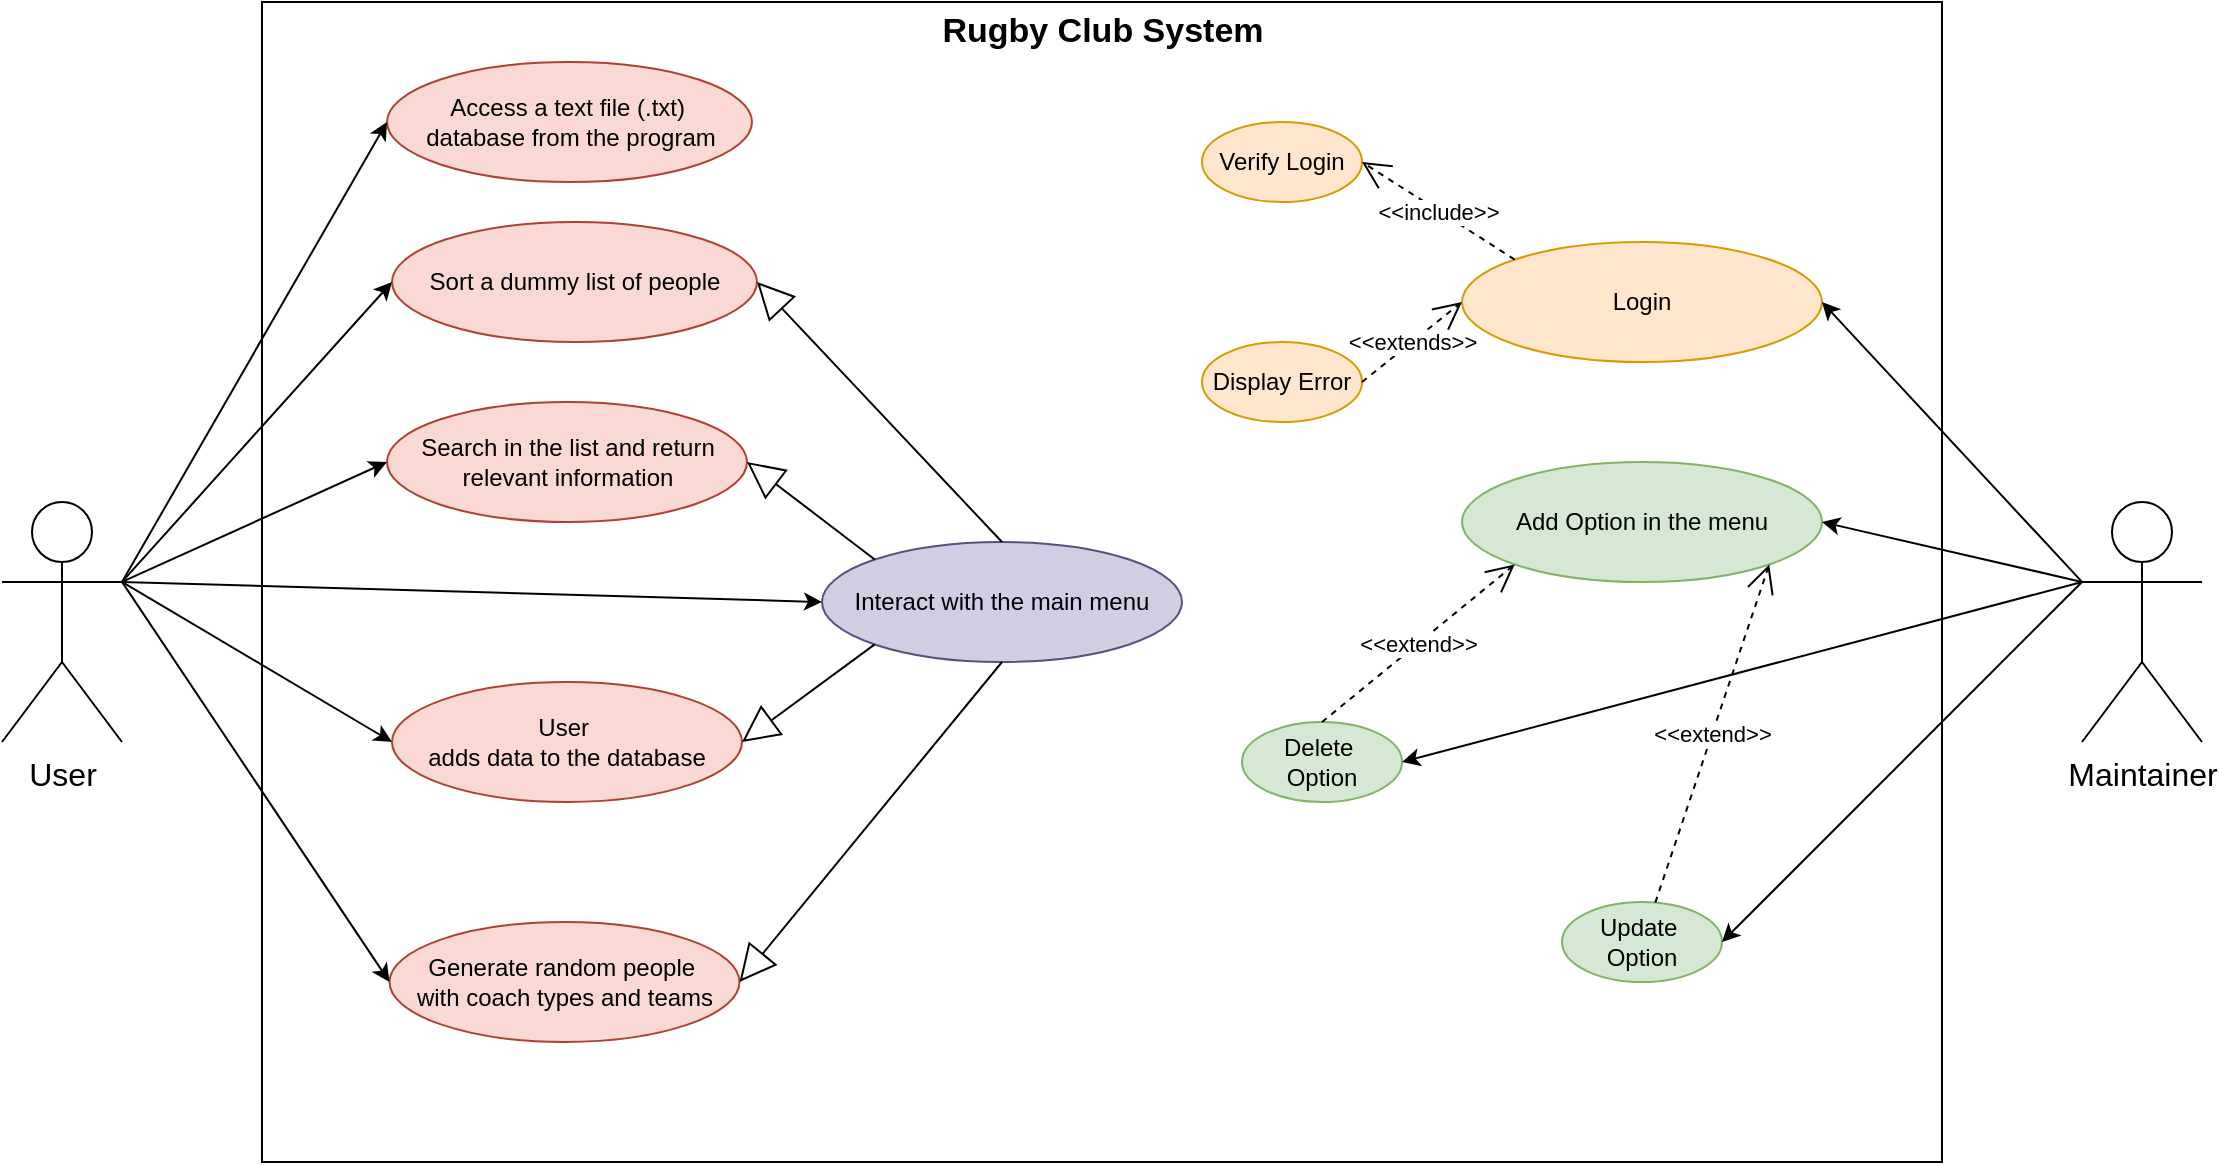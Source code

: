 <mxfile version="24.4.0" type="device">
  <diagram name="Page-1" id="-cHv1giUlXYDG3lOoa0l">
    <mxGraphModel dx="1434" dy="1941" grid="1" gridSize="10" guides="1" tooltips="1" connect="1" arrows="1" fold="1" page="1" pageScale="1" pageWidth="827" pageHeight="1169" math="0" shadow="0">
      <root>
        <mxCell id="0" />
        <mxCell id="1" parent="0" />
        <mxCell id="zrUpR_qJ18v8tZH-mmrC-1" value="" style="rounded=0;whiteSpace=wrap;html=1;" parent="1" vertex="1">
          <mxGeometry x="240" y="-40" width="840" height="580" as="geometry" />
        </mxCell>
        <mxCell id="zrUpR_qJ18v8tZH-mmrC-2" value="&lt;b&gt;&lt;font style=&quot;font-size: 17px;&quot;&gt;Rugby Club System&lt;/font&gt;&lt;/b&gt;" style="text;html=1;align=center;verticalAlign=middle;resizable=0;points=[];autosize=1;strokeColor=none;fillColor=none;" parent="1" vertex="1">
          <mxGeometry x="570" y="-40" width="180" height="30" as="geometry" />
        </mxCell>
        <mxCell id="zrUpR_qJ18v8tZH-mmrC-3" value="&lt;font style=&quot;font-size: 16px;&quot;&gt;User&lt;/font&gt;" style="shape=umlActor;verticalLabelPosition=bottom;verticalAlign=top;html=1;" parent="1" vertex="1">
          <mxGeometry x="110" y="210" width="60" height="120" as="geometry" />
        </mxCell>
        <mxCell id="zrUpR_qJ18v8tZH-mmrC-4" value="Sort a dummy list of people" style="ellipse;whiteSpace=wrap;html=1;fillColor=#fad9d5;strokeColor=#ae4132;" parent="1" vertex="1">
          <mxGeometry x="305" y="70" width="182.5" height="60" as="geometry" />
        </mxCell>
        <mxCell id="zrUpR_qJ18v8tZH-mmrC-5" value="Search in the list and return relevant information" style="ellipse;whiteSpace=wrap;html=1;fillColor=#fad9d5;strokeColor=#ae4132;" parent="1" vertex="1">
          <mxGeometry x="302.5" y="160" width="180" height="60" as="geometry" />
        </mxCell>
        <mxCell id="zrUpR_qJ18v8tZH-mmrC-6" value="User&amp;nbsp;&lt;div&gt;adds data to the database&lt;/div&gt;" style="ellipse;whiteSpace=wrap;html=1;fillColor=#fad9d5;strokeColor=#ae4132;" parent="1" vertex="1">
          <mxGeometry x="305" y="300" width="175" height="60" as="geometry" />
        </mxCell>
        <mxCell id="zrUpR_qJ18v8tZH-mmrC-7" value="Generate random people&amp;nbsp;&lt;div&gt;with coach types and teams&lt;/div&gt;" style="ellipse;whiteSpace=wrap;html=1;fillColor=#fad9d5;strokeColor=#ae4132;" parent="1" vertex="1">
          <mxGeometry x="303.75" y="420" width="175" height="60" as="geometry" />
        </mxCell>
        <mxCell id="4dqnVNa6wX3c2sipjKu8-5" value="" style="endArrow=classic;html=1;rounded=0;exitX=1;exitY=0.333;exitDx=0;exitDy=0;exitPerimeter=0;entryX=0;entryY=0.5;entryDx=0;entryDy=0;" parent="1" source="zrUpR_qJ18v8tZH-mmrC-3" target="zrUpR_qJ18v8tZH-mmrC-4" edge="1">
          <mxGeometry width="50" height="50" relative="1" as="geometry">
            <mxPoint x="434" y="350" as="sourcePoint" />
            <mxPoint x="484" y="300" as="targetPoint" />
          </mxGeometry>
        </mxCell>
        <mxCell id="4dqnVNa6wX3c2sipjKu8-7" value="" style="endArrow=classic;html=1;rounded=0;exitX=1;exitY=0.333;exitDx=0;exitDy=0;exitPerimeter=0;entryX=0;entryY=0.5;entryDx=0;entryDy=0;" parent="1" source="zrUpR_qJ18v8tZH-mmrC-3" target="zrUpR_qJ18v8tZH-mmrC-5" edge="1">
          <mxGeometry width="50" height="50" relative="1" as="geometry">
            <mxPoint x="434" y="350" as="sourcePoint" />
            <mxPoint x="244" y="360" as="targetPoint" />
          </mxGeometry>
        </mxCell>
        <mxCell id="4dqnVNa6wX3c2sipjKu8-9" value="" style="endArrow=classic;html=1;rounded=0;entryX=0;entryY=0.5;entryDx=0;entryDy=0;exitX=1;exitY=0.333;exitDx=0;exitDy=0;exitPerimeter=0;" parent="1" source="zrUpR_qJ18v8tZH-mmrC-3" target="zrUpR_qJ18v8tZH-mmrC-6" edge="1">
          <mxGeometry width="50" height="50" relative="1" as="geometry">
            <mxPoint x="174" y="490" as="sourcePoint" />
            <mxPoint x="224" y="440" as="targetPoint" />
          </mxGeometry>
        </mxCell>
        <mxCell id="4dqnVNa6wX3c2sipjKu8-10" value="" style="endArrow=classic;html=1;rounded=0;entryX=0;entryY=0.5;entryDx=0;entryDy=0;exitX=1;exitY=0.333;exitDx=0;exitDy=0;exitPerimeter=0;" parent="1" source="zrUpR_qJ18v8tZH-mmrC-3" target="zrUpR_qJ18v8tZH-mmrC-7" edge="1">
          <mxGeometry width="50" height="50" relative="1" as="geometry">
            <mxPoint x="134" y="560" as="sourcePoint" />
            <mxPoint x="184" y="510" as="targetPoint" />
          </mxGeometry>
        </mxCell>
        <mxCell id="mJgDt7dQZAqYVEUvL-h0-4" value="&lt;font style=&quot;font-size: 16px;&quot;&gt;Maintainer&lt;/font&gt;" style="shape=umlActor;verticalLabelPosition=bottom;verticalAlign=top;html=1;" parent="1" vertex="1">
          <mxGeometry x="1150" y="210" width="60" height="120" as="geometry" />
        </mxCell>
        <mxCell id="mJgDt7dQZAqYVEUvL-h0-5" value="Login" style="ellipse;whiteSpace=wrap;html=1;fillColor=#ffe6cc;strokeColor=#d79b00;" parent="1" vertex="1">
          <mxGeometry x="840" y="80" width="180" height="60" as="geometry" />
        </mxCell>
        <mxCell id="mJgDt7dQZAqYVEUvL-h0-6" value="Add Option in the menu" style="ellipse;whiteSpace=wrap;html=1;fillColor=#d5e8d4;strokeColor=#82b366;" parent="1" vertex="1">
          <mxGeometry x="840" y="190" width="180" height="60" as="geometry" />
        </mxCell>
        <mxCell id="mJgDt7dQZAqYVEUvL-h0-11" value="Verify Login" style="ellipse;whiteSpace=wrap;html=1;fillColor=#ffe6cc;strokeColor=#d79b00;" parent="1" vertex="1">
          <mxGeometry x="710" y="20" width="80" height="40" as="geometry" />
        </mxCell>
        <mxCell id="mJgDt7dQZAqYVEUvL-h0-12" value="Display Error" style="ellipse;whiteSpace=wrap;html=1;fillColor=#ffe6cc;strokeColor=#d79b00;" parent="1" vertex="1">
          <mxGeometry x="710" y="130" width="80" height="40" as="geometry" />
        </mxCell>
        <mxCell id="mJgDt7dQZAqYVEUvL-h0-13" value="&amp;lt;&amp;lt;include&amp;gt;&amp;gt;" style="endArrow=open;endSize=12;dashed=1;html=1;rounded=0;exitX=0;exitY=0;exitDx=0;exitDy=0;entryX=1;entryY=0.5;entryDx=0;entryDy=0;" parent="1" source="mJgDt7dQZAqYVEUvL-h0-5" target="mJgDt7dQZAqYVEUvL-h0-11" edge="1">
          <mxGeometry x="-0.002" width="160" relative="1" as="geometry">
            <mxPoint x="500" y="120" as="sourcePoint" />
            <mxPoint x="660" y="120" as="targetPoint" />
            <mxPoint as="offset" />
          </mxGeometry>
        </mxCell>
        <mxCell id="mJgDt7dQZAqYVEUvL-h0-14" value="&amp;lt;&amp;lt;extends&amp;gt;&amp;gt;" style="endArrow=open;endSize=12;dashed=1;html=1;rounded=0;exitX=1;exitY=0.5;exitDx=0;exitDy=0;entryX=0;entryY=0.5;entryDx=0;entryDy=0;" parent="1" source="mJgDt7dQZAqYVEUvL-h0-12" target="mJgDt7dQZAqYVEUvL-h0-5" edge="1">
          <mxGeometry width="160" relative="1" as="geometry">
            <mxPoint x="826" y="89" as="sourcePoint" />
            <mxPoint x="720" y="60" as="targetPoint" />
          </mxGeometry>
        </mxCell>
        <mxCell id="mJgDt7dQZAqYVEUvL-h0-15" value="Delete&amp;nbsp;&lt;div&gt;Option&lt;/div&gt;" style="ellipse;whiteSpace=wrap;html=1;fillColor=#d5e8d4;strokeColor=#82b366;" parent="1" vertex="1">
          <mxGeometry x="730" y="320" width="80" height="40" as="geometry" />
        </mxCell>
        <mxCell id="mJgDt7dQZAqYVEUvL-h0-16" value="Update&amp;nbsp;&lt;div&gt;Option&lt;/div&gt;" style="ellipse;whiteSpace=wrap;html=1;fillColor=#d5e8d4;strokeColor=#82b366;" parent="1" vertex="1">
          <mxGeometry x="890" y="410" width="80" height="40" as="geometry" />
        </mxCell>
        <mxCell id="mJgDt7dQZAqYVEUvL-h0-18" value="&amp;lt;&amp;lt;extend&amp;gt;&amp;gt;" style="endArrow=open;endSize=12;dashed=1;html=1;rounded=0;entryX=0;entryY=1;entryDx=0;entryDy=0;exitX=0.5;exitY=0;exitDx=0;exitDy=0;" parent="1" source="mJgDt7dQZAqYVEUvL-h0-15" target="mJgDt7dQZAqYVEUvL-h0-6" edge="1">
          <mxGeometry x="-0.002" width="160" relative="1" as="geometry">
            <mxPoint x="846" y="229" as="sourcePoint" />
            <mxPoint x="750" y="210" as="targetPoint" />
            <mxPoint as="offset" />
          </mxGeometry>
        </mxCell>
        <mxCell id="mJgDt7dQZAqYVEUvL-h0-21" value="&amp;lt;&amp;lt;extend&amp;gt;&amp;gt;" style="endArrow=open;endSize=12;dashed=1;html=1;rounded=0;entryX=1;entryY=1;entryDx=0;entryDy=0;" parent="1" source="mJgDt7dQZAqYVEUvL-h0-16" target="mJgDt7dQZAqYVEUvL-h0-6" edge="1">
          <mxGeometry x="-0.002" width="160" relative="1" as="geometry">
            <mxPoint x="780" y="180" as="sourcePoint" />
            <mxPoint x="864" y="235" as="targetPoint" />
            <mxPoint as="offset" />
          </mxGeometry>
        </mxCell>
        <mxCell id="mJgDt7dQZAqYVEUvL-h0-25" value="" style="endArrow=classic;html=1;rounded=0;entryX=1;entryY=0.5;entryDx=0;entryDy=0;exitX=0;exitY=0.333;exitDx=0;exitDy=0;exitPerimeter=0;" parent="1" source="mJgDt7dQZAqYVEUvL-h0-4" target="mJgDt7dQZAqYVEUvL-h0-6" edge="1">
          <mxGeometry width="50" height="50" relative="1" as="geometry">
            <mxPoint x="900" y="190" as="sourcePoint" />
            <mxPoint x="950" y="140" as="targetPoint" />
          </mxGeometry>
        </mxCell>
        <mxCell id="mJgDt7dQZAqYVEUvL-h0-27" value="" style="endArrow=classic;html=1;rounded=0;exitX=0;exitY=0.333;exitDx=0;exitDy=0;exitPerimeter=0;entryX=1;entryY=0.5;entryDx=0;entryDy=0;" parent="1" source="mJgDt7dQZAqYVEUvL-h0-4" target="mJgDt7dQZAqYVEUvL-h0-5" edge="1">
          <mxGeometry width="50" height="50" relative="1" as="geometry">
            <mxPoint x="900" y="190" as="sourcePoint" />
            <mxPoint x="950" y="140" as="targetPoint" />
          </mxGeometry>
        </mxCell>
        <mxCell id="mJgDt7dQZAqYVEUvL-h0-28" value="" style="endArrow=classic;html=1;rounded=0;entryX=1;entryY=0.5;entryDx=0;entryDy=0;exitX=0;exitY=0.333;exitDx=0;exitDy=0;exitPerimeter=0;" parent="1" source="mJgDt7dQZAqYVEUvL-h0-4" target="mJgDt7dQZAqYVEUvL-h0-16" edge="1">
          <mxGeometry width="50" height="50" relative="1" as="geometry">
            <mxPoint x="1060" y="447" as="sourcePoint" />
            <mxPoint x="910" y="310" as="targetPoint" />
          </mxGeometry>
        </mxCell>
        <mxCell id="mJgDt7dQZAqYVEUvL-h0-29" value="" style="endArrow=classic;html=1;rounded=0;entryX=1;entryY=0.5;entryDx=0;entryDy=0;exitX=0;exitY=0.333;exitDx=0;exitDy=0;exitPerimeter=0;" parent="1" source="mJgDt7dQZAqYVEUvL-h0-4" target="mJgDt7dQZAqYVEUvL-h0-15" edge="1">
          <mxGeometry width="50" height="50" relative="1" as="geometry">
            <mxPoint x="1060" y="457" as="sourcePoint" />
            <mxPoint x="910" y="320" as="targetPoint" />
          </mxGeometry>
        </mxCell>
        <mxCell id="mJgDt7dQZAqYVEUvL-h0-34" value="Interact with the main menu" style="ellipse;whiteSpace=wrap;html=1;fillColor=#d0cee2;strokeColor=#56517e;" parent="1" vertex="1">
          <mxGeometry x="520" y="230" width="180" height="60" as="geometry" />
        </mxCell>
        <mxCell id="mJgDt7dQZAqYVEUvL-h0-37" value="" style="endArrow=block;endSize=16;endFill=0;html=1;rounded=0;entryX=1;entryY=0.5;entryDx=0;entryDy=0;exitX=0;exitY=0;exitDx=0;exitDy=0;" parent="1" source="mJgDt7dQZAqYVEUvL-h0-34" target="zrUpR_qJ18v8tZH-mmrC-5" edge="1">
          <mxGeometry width="160" relative="1" as="geometry">
            <mxPoint x="647" y="310" as="sourcePoint" />
            <mxPoint x="570" y="354" as="targetPoint" />
          </mxGeometry>
        </mxCell>
        <mxCell id="mJgDt7dQZAqYVEUvL-h0-41" value="" style="endArrow=block;endSize=16;endFill=0;html=1;rounded=0;entryX=1;entryY=0.5;entryDx=0;entryDy=0;exitX=0.5;exitY=1;exitDx=0;exitDy=0;" parent="1" source="mJgDt7dQZAqYVEUvL-h0-34" target="zrUpR_qJ18v8tZH-mmrC-7" edge="1">
          <mxGeometry width="160" relative="1" as="geometry">
            <mxPoint x="657" y="418" as="sourcePoint" />
            <mxPoint x="580" y="462" as="targetPoint" />
          </mxGeometry>
        </mxCell>
        <mxCell id="mJgDt7dQZAqYVEUvL-h0-42" value="" style="endArrow=block;endSize=16;endFill=0;html=1;rounded=0;entryX=1;entryY=0.5;entryDx=0;entryDy=0;exitX=0;exitY=1;exitDx=0;exitDy=0;" parent="1" source="mJgDt7dQZAqYVEUvL-h0-34" target="zrUpR_qJ18v8tZH-mmrC-6" edge="1">
          <mxGeometry width="160" relative="1" as="geometry">
            <mxPoint x="536" y="270" as="sourcePoint" />
            <mxPoint x="530" y="434" as="targetPoint" />
          </mxGeometry>
        </mxCell>
        <mxCell id="mJgDt7dQZAqYVEUvL-h0-43" value="" style="endArrow=block;endSize=16;endFill=0;html=1;rounded=0;entryX=1;entryY=0.5;entryDx=0;entryDy=0;exitX=0.5;exitY=0;exitDx=0;exitDy=0;" parent="1" source="mJgDt7dQZAqYVEUvL-h0-34" target="zrUpR_qJ18v8tZH-mmrC-4" edge="1">
          <mxGeometry width="160" relative="1" as="geometry">
            <mxPoint x="577" y="60" as="sourcePoint" />
            <mxPoint x="500" y="104" as="targetPoint" />
          </mxGeometry>
        </mxCell>
        <mxCell id="mJgDt7dQZAqYVEUvL-h0-47" value="" style="endArrow=classic;html=1;rounded=0;entryX=0;entryY=0.5;entryDx=0;entryDy=0;" parent="1" target="mJgDt7dQZAqYVEUvL-h0-34" edge="1">
          <mxGeometry width="50" height="50" relative="1" as="geometry">
            <mxPoint x="170" y="250" as="sourcePoint" />
            <mxPoint x="253" y="10" as="targetPoint" />
          </mxGeometry>
        </mxCell>
        <mxCell id="22zlf_QuadtL1se1vo4a-1" value="Access a text file (.txt)&amp;nbsp;&lt;div&gt;database from the program&lt;/div&gt;" style="ellipse;whiteSpace=wrap;html=1;fillColor=#fad9d5;strokeColor=#ae4132;" vertex="1" parent="1">
          <mxGeometry x="302.5" y="-10" width="182.5" height="60" as="geometry" />
        </mxCell>
        <mxCell id="22zlf_QuadtL1se1vo4a-4" value="" style="endArrow=classic;html=1;rounded=0;entryX=0;entryY=0.5;entryDx=0;entryDy=0;" edge="1" parent="1" target="22zlf_QuadtL1se1vo4a-1">
          <mxGeometry width="50" height="50" relative="1" as="geometry">
            <mxPoint x="170" y="250" as="sourcePoint" />
            <mxPoint x="195" y="-10" as="targetPoint" />
          </mxGeometry>
        </mxCell>
      </root>
    </mxGraphModel>
  </diagram>
</mxfile>
